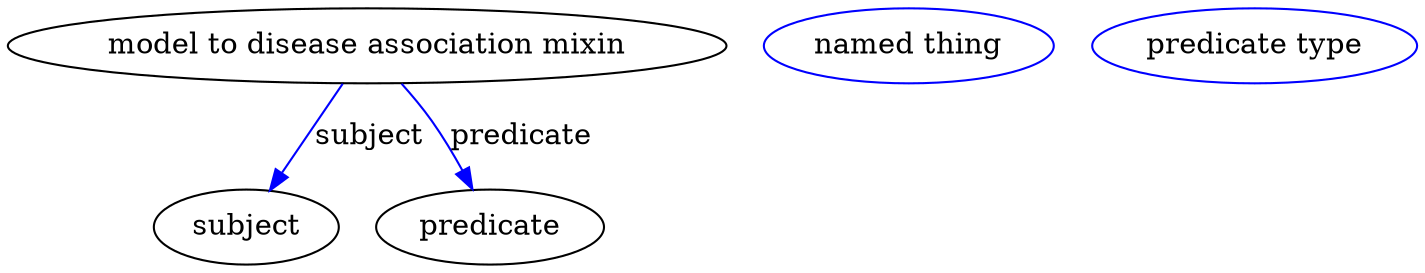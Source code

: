 digraph {
	graph [bb="0,0,537.63,123"];
	node [label="\N"];
	"model to disease association mixin"	[height=0.5,
		label="model to disease association mixin",
		pos="135.19,105",
		width=3.7552];
	subject	[height=0.5,
		pos="87.188,18",
		width=0.99297];
	"model to disease association mixin" -> subject	[color=blue,
		label=subject,
		lp="133.69,61.5",
		pos="e,96.56,35.597 125.47,86.799 118.62,74.659 109.32,58.19 101.6,44.523",
		style=solid];
	predicate	[height=0.5,
		pos="184.19,18",
		width=1.1916];
	"model to disease association mixin" -> predicate	[color=blue,
		label=predicate,
		lp="190.19,61.5",
		pos="e,175.46,35.82 146.16,87.048 149.75,81.361 153.72,74.951 157.19,69 161.71,61.246 166.43,52.686 170.64,44.874",
		style=solid];
	"model to disease association mixin_subject"	[color=blue,
		height=0.5,
		label="named thing",
		pos="343.19,105",
		width=1.5346];
	"model to disease association mixin_predicate"	[color=blue,
		height=0.5,
		label="predicate type",
		pos="477.19,105",
		width=1.679];
}
